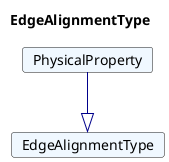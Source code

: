 @startuml
Title EdgeAlignmentType 

Card EdgeAlignmentType #F0F8FF [
EdgeAlignmentType
]
Card PhysicalProperty #F0F8FF [
PhysicalProperty
]
PhysicalProperty --|> EdgeAlignmentType  #00008B 
@enduml
